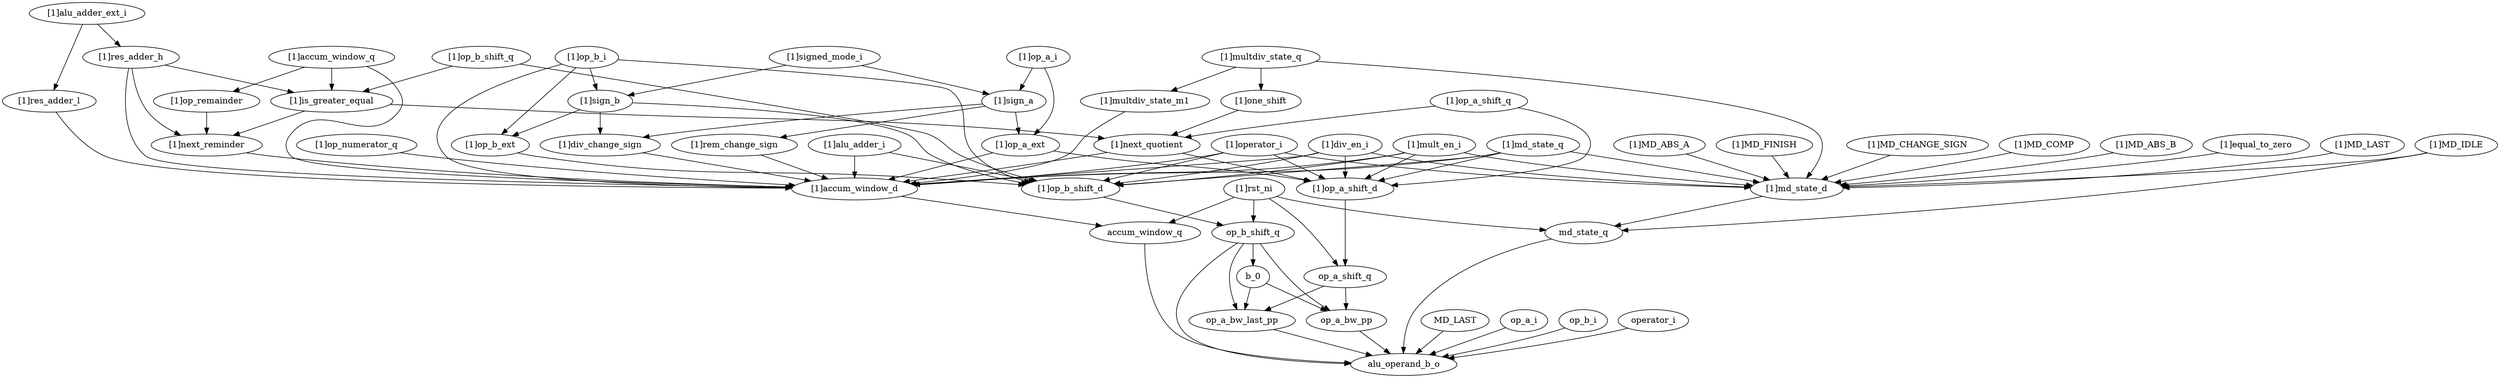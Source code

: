 strict digraph "" {
	"[1]accum_window_d"	 [complexity=4,
		importance=0.18215834559,
		rank=0.0455395863975];
	accum_window_q	 [complexity=2,
		importance=0.0950281501034,
		rank=0.0475140750517];
	"[1]accum_window_d" -> accum_window_q;
	alu_operand_b_o	 [complexity=0,
		importance=0.0400121306605,
		rank=0.0];
	accum_window_q -> alu_operand_b_o;
	"[1]MD_CHANGE_SIGN"	 [complexity=12,
		importance=0.696363825633,
		rank=0.0580303188027];
	"[1]md_state_d"	 [complexity=8,
		importance=0.342897938459,
		rank=0.0428622423074];
	"[1]MD_CHANGE_SIGN" -> "[1]md_state_d";
	op_a_bw_last_pp	 [complexity=5,
		importance=0.0574518549523,
		rank=0.0114903709905];
	op_a_bw_last_pp -> alu_operand_b_o;
	op_a_bw_pp	 [complexity=7,
		importance=0.0974639856128,
		rank=0.0139234265161];
	op_a_bw_pp -> alu_operand_b_o;
	"[1]accum_window_q"	 [complexity=26,
		importance=0.248961201739,
		rank=0.00957543083613];
	"[1]accum_window_q" -> "[1]accum_window_d";
	"[1]op_remainder"	 [complexity=14,
		importance=0.401891132387,
		rank=0.0287065094562];
	"[1]accum_window_q" -> "[1]op_remainder";
	"[1]is_greater_equal"	 [complexity=21,
		importance=0.193945182296,
		rank=0.00923548487126];
	"[1]accum_window_q" -> "[1]is_greater_equal";
	"[1]next_reminder"	 [complexity=10,
		importance=0.388267043932,
		rank=0.0388267043932];
	"[1]op_remainder" -> "[1]next_reminder";
	b_0	 [complexity=12,
		importance=0.109678948625,
		rank=0.00913991238545];
	b_0 -> op_a_bw_last_pp;
	b_0 -> op_a_bw_pp;
	"[1]MD_COMP"	 [complexity=18,
		importance=1.38215970255,
		rank=0.0767866501418];
	"[1]MD_COMP" -> "[1]md_state_d";
	"[1]MD_ABS_B"	 [complexity=10,
		importance=0.353465887173,
		rank=0.0353465887173];
	"[1]MD_ABS_B" -> "[1]md_state_d";
	"[1]multdiv_state_m1"	 [complexity=8,
		importance=0.195434691687,
		rank=0.0244293364609];
	"[1]multdiv_state_m1" -> "[1]accum_window_d";
	"[1]op_numerator_q"	 [complexity=10,
		importance=0.385301643245,
		rank=0.0385301643245];
	"[1]op_numerator_q" -> "[1]accum_window_d";
	md_state_q	 [complexity=6,
		importance=0.282861276153,
		rank=0.0471435460256];
	md_state_q -> alu_operand_b_o;
	"[1]sign_b"	 [complexity=23,
		importance=0.359090665824,
		rank=0.0156126376445];
	"[1]op_b_ext"	 [complexity=20,
		importance=0.345220251648,
		rank=0.0172610125824];
	"[1]sign_b" -> "[1]op_b_ext";
	"[1]op_b_shift_d"	 [complexity=16,
		importance=0.165840038255,
		rank=0.010365002391];
	"[1]sign_b" -> "[1]op_b_shift_d";
	"[1]div_change_sign"	 [complexity=8,
		importance=0.196854390397,
		rank=0.0246067987996];
	"[1]sign_b" -> "[1]div_change_sign";
	"[1]equal_to_zero"	 [complexity=16,
		importance=0.696363825633,
		rank=0.0435227391021];
	"[1]equal_to_zero" -> "[1]md_state_d";
	"[1]res_adder_l"	 [complexity=10,
		importance=0.559684957853,
		rank=0.0559684957853];
	"[1]res_adder_l" -> "[1]accum_window_d";
	"[1]op_b_ext" -> "[1]op_b_shift_d";
	"[1]op_a_shift_d"	 [complexity=14,
		importance=0.15272688699,
		rank=0.0109090633565];
	op_a_shift_q	 [complexity=12,
		importance=0.123517792065,
		rank=0.0102931493388];
	"[1]op_a_shift_d" -> op_a_shift_q;
	op_a_shift_q -> op_a_bw_last_pp;
	op_a_shift_q -> op_a_bw_pp;
	"[1]rst_ni"	 [complexity=15,
		importance=0.282631766527,
		rank=0.0188421177685];
	"[1]rst_ni" -> accum_window_q;
	"[1]rst_ni" -> md_state_q;
	"[1]rst_ni" -> op_a_shift_q;
	op_b_shift_q	 [complexity=14,
		importance=0.136031908906,
		rank=0.00971656492188];
	"[1]rst_ni" -> op_b_shift_q;
	"[1]next_quotient"	 [complexity=16,
		importance=0.176472429895,
		rank=0.0110295268685];
	"[1]next_quotient" -> "[1]accum_window_d";
	"[1]next_quotient" -> "[1]op_a_shift_d";
	"[1]op_a_ext"	 [complexity=18,
		importance=0.319159071641,
		rank=0.0177310595356];
	"[1]op_a_ext" -> "[1]accum_window_d";
	"[1]op_a_ext" -> "[1]op_a_shift_d";
	"[1]operator_i"	 [complexity=18,
		importance=0.673928101735,
		rank=0.0374404500964];
	"[1]operator_i" -> "[1]accum_window_d";
	"[1]operator_i" -> "[1]op_a_shift_d";
	"[1]operator_i" -> "[1]op_b_shift_d";
	"[1]operator_i" -> "[1]md_state_d";
	"[1]rem_change_sign"	 [complexity=8,
		importance=0.194542657065,
		rank=0.0243178321332];
	"[1]rem_change_sign" -> "[1]accum_window_d";
	"[1]res_adder_h"	 [complexity=26,
		importance=0.20715510338,
		rank=0.00796750397615];
	"[1]res_adder_h" -> "[1]accum_window_d";
	"[1]res_adder_h" -> "[1]is_greater_equal";
	"[1]res_adder_h" -> "[1]next_reminder";
	"[1]is_greater_equal" -> "[1]next_quotient";
	"[1]is_greater_equal" -> "[1]next_reminder";
	MD_LAST	 [complexity=5,
		importance=0.0505800793746,
		rank=0.0101160158749];
	MD_LAST -> alu_operand_b_o;
	op_b_shift_q -> op_a_bw_last_pp;
	op_b_shift_q -> op_a_bw_pp;
	op_b_shift_q -> b_0;
	op_b_shift_q -> alu_operand_b_o;
	"[1]op_b_shift_d" -> op_b_shift_q;
	"[1]op_a_shift_q"	 [complexity=21,
		importance=0.202526236348,
		rank=0.00964410649275];
	"[1]op_a_shift_q" -> "[1]op_a_shift_d";
	"[1]op_a_shift_q" -> "[1]next_quotient";
	"[1]signed_mode_i"	 [complexity=26,
		importance=0.369658614538,
		rank=0.0142176390207];
	"[1]signed_mode_i" -> "[1]sign_b";
	"[1]sign_a"	 [complexity=21,
		importance=0.333689978909,
		rank=0.0158899989957];
	"[1]signed_mode_i" -> "[1]sign_a";
	op_a_i	 [complexity=2,
		importance=0.0505800793746,
		rank=0.0252900396873];
	op_a_i -> alu_operand_b_o;
	"[1]one_shift"	 [complexity=21,
		importance=0.189748775992,
		rank=0.00903565599963];
	"[1]one_shift" -> "[1]next_quotient";
	"[1]div_en_i"	 [complexity=18,
		importance=0.83976813999,
		rank=0.046653785555];
	"[1]div_en_i" -> "[1]accum_window_d";
	"[1]div_en_i" -> "[1]op_a_shift_d";
	"[1]div_en_i" -> "[1]op_b_shift_d";
	"[1]div_en_i" -> "[1]md_state_d";
	"[1]op_a_i"	 [complexity=24,
		importance=0.344257927623,
		rank=0.0143440803176];
	"[1]op_a_i" -> "[1]op_a_ext";
	"[1]op_a_i" -> "[1]sign_a";
	op_b_i	 [complexity=4,
		importance=0.0905922100351,
		rank=0.0226480525088];
	op_b_i -> alu_operand_b_o;
	"[1]op_b_shift_q"	 [complexity=22,
		importance=0.523873075047,
		rank=0.0238124125021];
	"[1]op_b_shift_q" -> "[1]is_greater_equal";
	"[1]op_b_shift_q" -> "[1]op_b_shift_d";
	"[1]sign_a" -> "[1]op_a_ext";
	"[1]sign_a" -> "[1]rem_change_sign";
	"[1]sign_a" -> "[1]div_change_sign";
	"[1]alu_adder_ext_i"	 [complexity=28,
		importance=0.217723052094,
		rank=0.00777582328907];
	"[1]alu_adder_ext_i" -> "[1]res_adder_l";
	"[1]alu_adder_ext_i" -> "[1]res_adder_h";
	"[1]MD_LAST"	 [complexity=12,
		importance=0.353465887173,
		rank=0.0294554905978];
	"[1]MD_LAST" -> "[1]md_state_d";
	"[1]multdiv_state_q"	 [complexity=23,
		importance=0.2114162674,
		rank=0.0091920116261];
	"[1]multdiv_state_q" -> "[1]multdiv_state_m1";
	"[1]multdiv_state_q" -> "[1]one_shift";
	"[1]multdiv_state_q" -> "[1]md_state_d";
	"[1]md_state_d" -> md_state_q;
	"[1]alu_adder_i"	 [complexity=20,
		importance=0.176407986969,
		rank=0.00882039934847];
	"[1]alu_adder_i" -> "[1]accum_window_d";
	"[1]alu_adder_i" -> "[1]op_b_shift_d";
	"[1]MD_ABS_A"	 [complexity=16,
		importance=0.696363825633,
		rank=0.0435227391021];
	"[1]MD_ABS_A" -> "[1]md_state_d";
	operator_i	 [complexity=1,
		importance=0.290652863338,
		rank=0.290652863338];
	operator_i -> alu_operand_b_o;
	"[1]mult_en_i"	 [complexity=18,
		importance=0.83976813999,
		rank=0.046653785555];
	"[1]mult_en_i" -> "[1]accum_window_d";
	"[1]mult_en_i" -> "[1]op_a_shift_d";
	"[1]mult_en_i" -> "[1]op_b_shift_d";
	"[1]mult_en_i" -> "[1]md_state_d";
	"[1]MD_FINISH"	 [complexity=18,
		importance=1.03926176409,
		rank=0.0577367646718];
	"[1]MD_FINISH" -> "[1]md_state_d";
	"[1]next_reminder" -> "[1]accum_window_d";
	"[1]div_change_sign" -> "[1]accum_window_d";
	"[1]MD_IDLE"	 [complexity=14,
		importance=1.03926176409,
		rank=0.0742329831494];
	"[1]MD_IDLE" -> md_state_q;
	"[1]MD_IDLE" -> "[1]md_state_d";
	"[1]md_state_q"	 [complexity=17,
		importance=0.871988683467,
		rank=0.0512934519686];
	"[1]md_state_q" -> "[1]accum_window_d";
	"[1]md_state_q" -> "[1]op_a_shift_d";
	"[1]md_state_q" -> "[1]op_b_shift_d";
	"[1]md_state_q" -> "[1]md_state_d";
	"[1]op_b_i"	 [complexity=26,
		importance=0.369658614538,
		rank=0.0142176390207];
	"[1]op_b_i" -> "[1]accum_window_d";
	"[1]op_b_i" -> "[1]sign_b";
	"[1]op_b_i" -> "[1]op_b_ext";
	"[1]op_b_i" -> "[1]op_b_shift_d";
}

